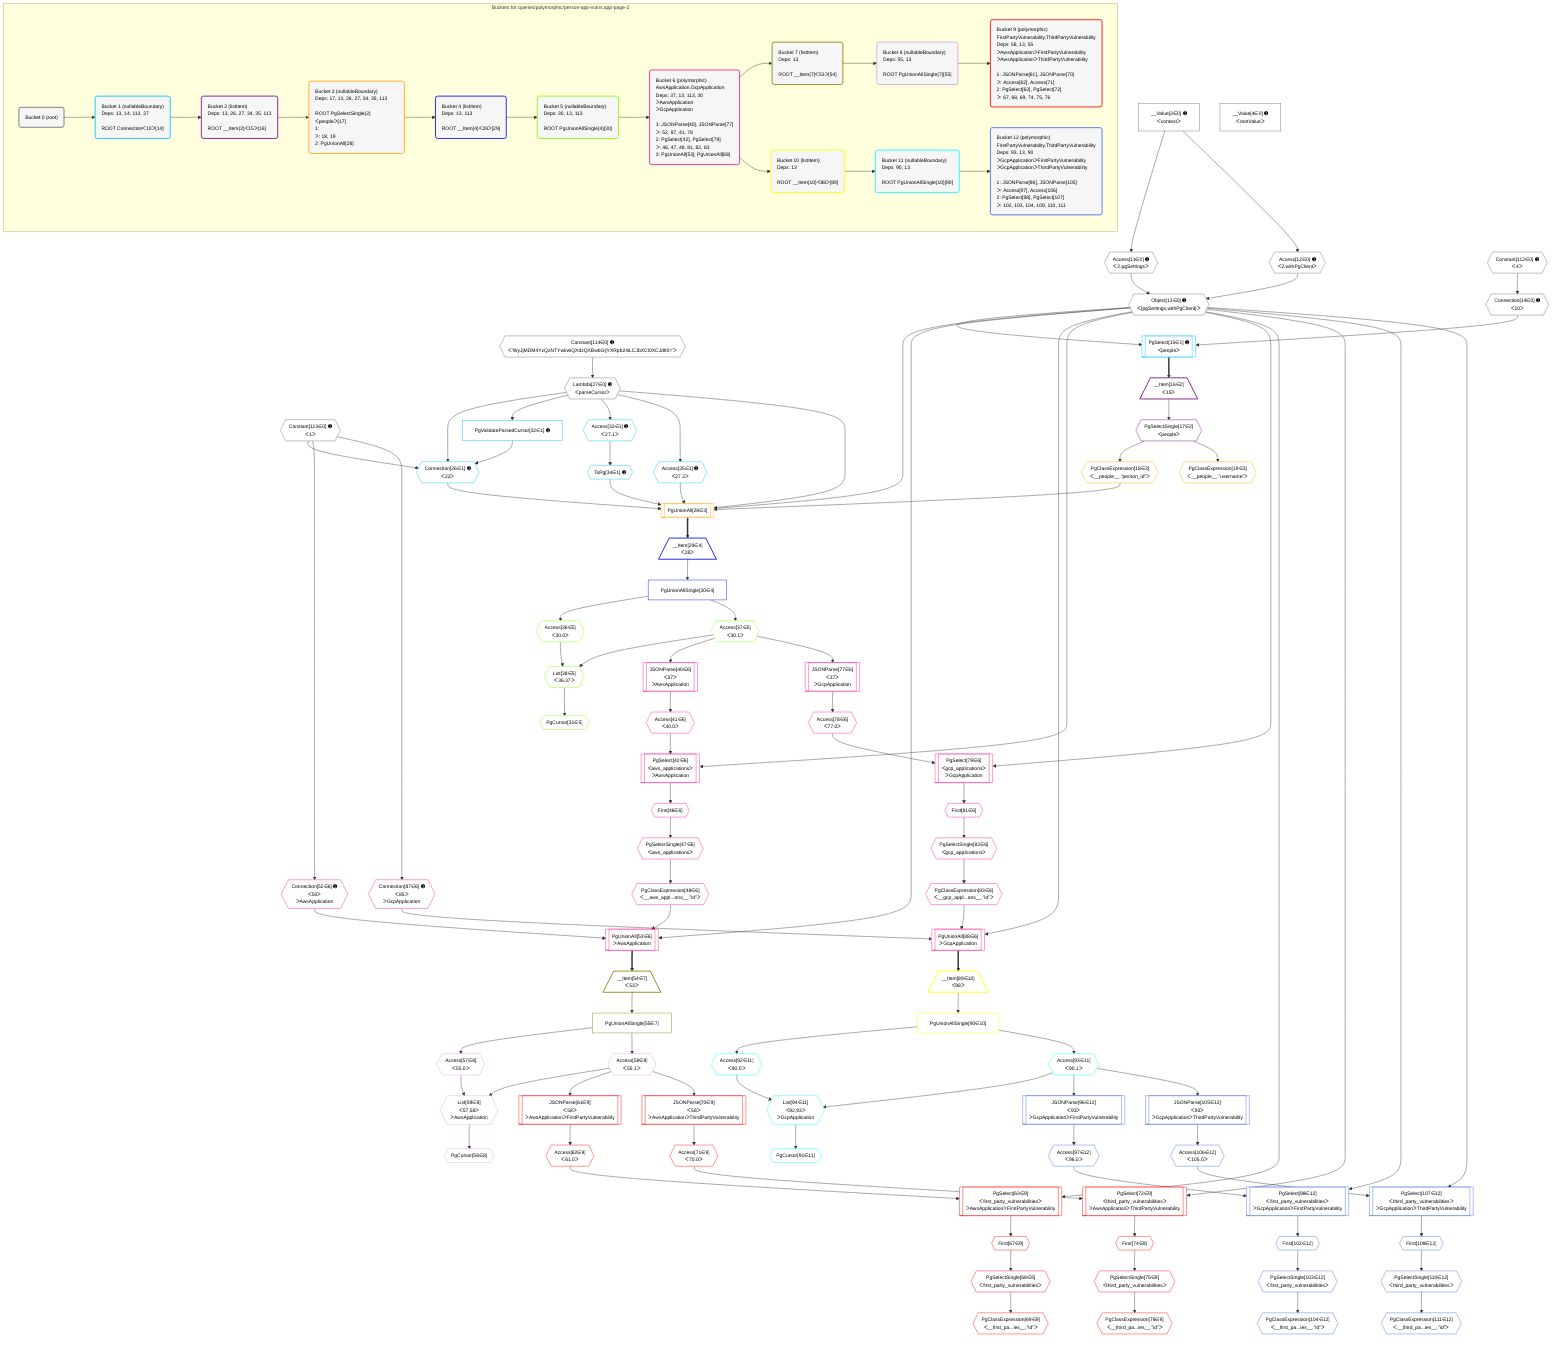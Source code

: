 %%{init: {'themeVariables': { 'fontSize': '12px'}}}%%
graph TD
    classDef path fill:#eee,stroke:#000,color:#000
    classDef plan fill:#fff,stroke-width:1px,color:#000
    classDef itemplan fill:#fff,stroke-width:2px,color:#000
    classDef unbatchedplan fill:#dff,stroke-width:1px,color:#000
    classDef sideeffectplan fill:#fcc,stroke-width:2px,color:#000
    classDef bucket fill:#f6f6f6,color:#000,stroke-width:2px,text-align:left


    %% plan dependencies
    Object13{{"Object[13∈0] ➊<br />ᐸ{pgSettings,withPgClient}ᐳ"}}:::plan
    Access11{{"Access[11∈0] ➊<br />ᐸ2.pgSettingsᐳ"}}:::plan
    Access12{{"Access[12∈0] ➊<br />ᐸ2.withPgClientᐳ"}}:::plan
    Access11 & Access12 --> Object13
    __Value2["__Value[2∈0] ➊<br />ᐸcontextᐳ"]:::plan
    __Value2 --> Access11
    __Value2 --> Access12
    Connection14{{"Connection[14∈0] ➊<br />ᐸ10ᐳ"}}:::plan
    Constant112{{"Constant[112∈0] ➊<br />ᐸ4ᐳ"}}:::plan
    Constant112 --> Connection14
    Lambda27{{"Lambda[27∈0] ➊<br />ᐸparseCursorᐳ"}}:::plan
    Constant114{{"Constant[114∈0] ➊<br />ᐸ'WyJjMDM4YzQzNTYwIiwiQXdzQXBwbGljYXRpb24iLCJbXCI0XCJdIl0='ᐳ"}}:::plan
    Constant114 --> Lambda27
    __Value4["__Value[4∈0] ➊<br />ᐸrootValueᐳ"]:::plan
    Constant113{{"Constant[113∈0] ➊<br />ᐸ1ᐳ"}}:::plan
    Connection26{{"Connection[26∈1] ➊<br />ᐸ22ᐳ"}}:::plan
    PgValidateParsedCursor32["PgValidateParsedCursor[32∈1] ➊"]:::plan
    Constant113 & Lambda27 & PgValidateParsedCursor32 --> Connection26
    PgSelect15[["PgSelect[15∈1] ➊<br />ᐸpeopleᐳ"]]:::plan
    Object13 & Connection14 --> PgSelect15
    Lambda27 --> PgValidateParsedCursor32
    Access33{{"Access[33∈1] ➊<br />ᐸ27.1ᐳ"}}:::plan
    Lambda27 --> Access33
    ToPg34{{"ToPg[34∈1] ➊"}}:::plan
    Access33 --> ToPg34
    Access35{{"Access[35∈1] ➊<br />ᐸ27.2ᐳ"}}:::plan
    Lambda27 --> Access35
    __Item16[/"__Item[16∈2]<br />ᐸ15ᐳ"\]:::itemplan
    PgSelect15 ==> __Item16
    PgSelectSingle17{{"PgSelectSingle[17∈2]<br />ᐸpeopleᐳ"}}:::plan
    __Item16 --> PgSelectSingle17
    PgUnionAll28[["PgUnionAll[28∈3]"]]:::plan
    PgClassExpression18{{"PgClassExpression[18∈3]<br />ᐸ__people__.”person_id”ᐳ"}}:::plan
    Object13 & PgClassExpression18 & Connection26 & Lambda27 & ToPg34 & Access35 --> PgUnionAll28
    PgSelectSingle17 --> PgClassExpression18
    PgClassExpression19{{"PgClassExpression[19∈3]<br />ᐸ__people__.”username”ᐳ"}}:::plan
    PgSelectSingle17 --> PgClassExpression19
    __Item29[/"__Item[29∈4]<br />ᐸ28ᐳ"\]:::itemplan
    PgUnionAll28 ==> __Item29
    PgUnionAllSingle30["PgUnionAllSingle[30∈4]"]:::plan
    __Item29 --> PgUnionAllSingle30
    List38{{"List[38∈5]<br />ᐸ36,37ᐳ"}}:::plan
    Access36{{"Access[36∈5]<br />ᐸ30.0ᐳ"}}:::plan
    Access37{{"Access[37∈5]<br />ᐸ30.1ᐳ"}}:::plan
    Access36 & Access37 --> List38
    PgCursor31{{"PgCursor[31∈5]"}}:::plan
    List38 --> PgCursor31
    PgUnionAllSingle30 --> Access36
    PgUnionAllSingle30 --> Access37
    PgUnionAll53[["PgUnionAll[53∈6]<br />ᐳAwsApplication"]]:::plan
    PgClassExpression48{{"PgClassExpression[48∈6]<br />ᐸ__aws_appl...ons__.”id”ᐳ"}}:::plan
    Connection52{{"Connection[52∈6] ➊<br />ᐸ50ᐳ<br />ᐳAwsApplication"}}:::plan
    Object13 & PgClassExpression48 & Connection52 --> PgUnionAll53
    PgUnionAll88[["PgUnionAll[88∈6]<br />ᐳGcpApplication"]]:::plan
    PgClassExpression83{{"PgClassExpression[83∈6]<br />ᐸ__gcp_appl...ons__.”id”ᐳ"}}:::plan
    Connection87{{"Connection[87∈6] ➊<br />ᐸ85ᐳ<br />ᐳGcpApplication"}}:::plan
    Object13 & PgClassExpression83 & Connection87 --> PgUnionAll88
    PgSelect42[["PgSelect[42∈6]<br />ᐸaws_applicationsᐳ<br />ᐳAwsApplication"]]:::plan
    Access41{{"Access[41∈6]<br />ᐸ40.0ᐳ"}}:::plan
    Object13 & Access41 --> PgSelect42
    PgSelect79[["PgSelect[79∈6]<br />ᐸgcp_applicationsᐳ<br />ᐳGcpApplication"]]:::plan
    Access78{{"Access[78∈6]<br />ᐸ77.0ᐳ"}}:::plan
    Object13 & Access78 --> PgSelect79
    JSONParse40[["JSONParse[40∈6]<br />ᐸ37ᐳ<br />ᐳAwsApplication"]]:::plan
    Access37 --> JSONParse40
    JSONParse40 --> Access41
    First46{{"First[46∈6]"}}:::plan
    PgSelect42 --> First46
    PgSelectSingle47{{"PgSelectSingle[47∈6]<br />ᐸaws_applicationsᐳ"}}:::plan
    First46 --> PgSelectSingle47
    PgSelectSingle47 --> PgClassExpression48
    Constant113 --> Connection52
    JSONParse77[["JSONParse[77∈6]<br />ᐸ37ᐳ<br />ᐳGcpApplication"]]:::plan
    Access37 --> JSONParse77
    JSONParse77 --> Access78
    First81{{"First[81∈6]"}}:::plan
    PgSelect79 --> First81
    PgSelectSingle82{{"PgSelectSingle[82∈6]<br />ᐸgcp_applicationsᐳ"}}:::plan
    First81 --> PgSelectSingle82
    PgSelectSingle82 --> PgClassExpression83
    Constant113 --> Connection87
    __Item54[/"__Item[54∈7]<br />ᐸ53ᐳ"\]:::itemplan
    PgUnionAll53 ==> __Item54
    PgUnionAllSingle55["PgUnionAllSingle[55∈7]"]:::plan
    __Item54 --> PgUnionAllSingle55
    List59{{"List[59∈8]<br />ᐸ57,58ᐳ<br />ᐳAwsApplication"}}:::plan
    Access57{{"Access[57∈8]<br />ᐸ55.0ᐳ"}}:::plan
    Access58{{"Access[58∈8]<br />ᐸ55.1ᐳ"}}:::plan
    Access57 & Access58 --> List59
    PgCursor56{{"PgCursor[56∈8]"}}:::plan
    List59 --> PgCursor56
    PgUnionAllSingle55 --> Access57
    PgUnionAllSingle55 --> Access58
    PgSelect63[["PgSelect[63∈9]<br />ᐸfirst_party_vulnerabilitiesᐳ<br />ᐳAwsApplicationᐳFirstPartyVulnerability"]]:::plan
    Access62{{"Access[62∈9]<br />ᐸ61.0ᐳ"}}:::plan
    Object13 & Access62 --> PgSelect63
    PgSelect72[["PgSelect[72∈9]<br />ᐸthird_party_vulnerabilitiesᐳ<br />ᐳAwsApplicationᐳThirdPartyVulnerability"]]:::plan
    Access71{{"Access[71∈9]<br />ᐸ70.0ᐳ"}}:::plan
    Object13 & Access71 --> PgSelect72
    JSONParse61[["JSONParse[61∈9]<br />ᐸ58ᐳ<br />ᐳAwsApplicationᐳFirstPartyVulnerability"]]:::plan
    Access58 --> JSONParse61
    JSONParse61 --> Access62
    First67{{"First[67∈9]"}}:::plan
    PgSelect63 --> First67
    PgSelectSingle68{{"PgSelectSingle[68∈9]<br />ᐸfirst_party_vulnerabilitiesᐳ"}}:::plan
    First67 --> PgSelectSingle68
    PgClassExpression69{{"PgClassExpression[69∈9]<br />ᐸ__first_pa...ies__.”id”ᐳ"}}:::plan
    PgSelectSingle68 --> PgClassExpression69
    JSONParse70[["JSONParse[70∈9]<br />ᐸ58ᐳ<br />ᐳAwsApplicationᐳThirdPartyVulnerability"]]:::plan
    Access58 --> JSONParse70
    JSONParse70 --> Access71
    First74{{"First[74∈9]"}}:::plan
    PgSelect72 --> First74
    PgSelectSingle75{{"PgSelectSingle[75∈9]<br />ᐸthird_party_vulnerabilitiesᐳ"}}:::plan
    First74 --> PgSelectSingle75
    PgClassExpression76{{"PgClassExpression[76∈9]<br />ᐸ__third_pa...ies__.”id”ᐳ"}}:::plan
    PgSelectSingle75 --> PgClassExpression76
    __Item89[/"__Item[89∈10]<br />ᐸ88ᐳ"\]:::itemplan
    PgUnionAll88 ==> __Item89
    PgUnionAllSingle90["PgUnionAllSingle[90∈10]"]:::plan
    __Item89 --> PgUnionAllSingle90
    List94{{"List[94∈11]<br />ᐸ92,93ᐳ<br />ᐳGcpApplication"}}:::plan
    Access92{{"Access[92∈11]<br />ᐸ90.0ᐳ"}}:::plan
    Access93{{"Access[93∈11]<br />ᐸ90.1ᐳ"}}:::plan
    Access92 & Access93 --> List94
    PgCursor91{{"PgCursor[91∈11]"}}:::plan
    List94 --> PgCursor91
    PgUnionAllSingle90 --> Access92
    PgUnionAllSingle90 --> Access93
    PgSelect98[["PgSelect[98∈12]<br />ᐸfirst_party_vulnerabilitiesᐳ<br />ᐳGcpApplicationᐳFirstPartyVulnerability"]]:::plan
    Access97{{"Access[97∈12]<br />ᐸ96.0ᐳ"}}:::plan
    Object13 & Access97 --> PgSelect98
    PgSelect107[["PgSelect[107∈12]<br />ᐸthird_party_vulnerabilitiesᐳ<br />ᐳGcpApplicationᐳThirdPartyVulnerability"]]:::plan
    Access106{{"Access[106∈12]<br />ᐸ105.0ᐳ"}}:::plan
    Object13 & Access106 --> PgSelect107
    JSONParse96[["JSONParse[96∈12]<br />ᐸ93ᐳ<br />ᐳGcpApplicationᐳFirstPartyVulnerability"]]:::plan
    Access93 --> JSONParse96
    JSONParse96 --> Access97
    First102{{"First[102∈12]"}}:::plan
    PgSelect98 --> First102
    PgSelectSingle103{{"PgSelectSingle[103∈12]<br />ᐸfirst_party_vulnerabilitiesᐳ"}}:::plan
    First102 --> PgSelectSingle103
    PgClassExpression104{{"PgClassExpression[104∈12]<br />ᐸ__first_pa...ies__.”id”ᐳ"}}:::plan
    PgSelectSingle103 --> PgClassExpression104
    JSONParse105[["JSONParse[105∈12]<br />ᐸ93ᐳ<br />ᐳGcpApplicationᐳThirdPartyVulnerability"]]:::plan
    Access93 --> JSONParse105
    JSONParse105 --> Access106
    First109{{"First[109∈12]"}}:::plan
    PgSelect107 --> First109
    PgSelectSingle110{{"PgSelectSingle[110∈12]<br />ᐸthird_party_vulnerabilitiesᐳ"}}:::plan
    First109 --> PgSelectSingle110
    PgClassExpression111{{"PgClassExpression[111∈12]<br />ᐸ__third_pa...ies__.”id”ᐳ"}}:::plan
    PgSelectSingle110 --> PgClassExpression111

    %% define steps

    subgraph "Buckets for queries/polymorphic/person-app-vulns.app-page-2"
    Bucket0("Bucket 0 (root)"):::bucket
    classDef bucket0 stroke:#696969
    class Bucket0,__Value2,__Value4,Access11,Access12,Object13,Connection14,Lambda27,Constant112,Constant113,Constant114 bucket0
    Bucket1("Bucket 1 (nullableBoundary)<br />Deps: 13, 14, 113, 27<br /><br />ROOT Connectionᐸ10ᐳ[14]"):::bucket
    classDef bucket1 stroke:#00bfff
    class Bucket1,PgSelect15,Connection26,PgValidateParsedCursor32,Access33,ToPg34,Access35 bucket1
    Bucket2("Bucket 2 (listItem)<br />Deps: 13, 26, 27, 34, 35, 113<br /><br />ROOT __Item{2}ᐸ15ᐳ[16]"):::bucket
    classDef bucket2 stroke:#7f007f
    class Bucket2,__Item16,PgSelectSingle17 bucket2
    Bucket3("Bucket 3 (nullableBoundary)<br />Deps: 17, 13, 26, 27, 34, 35, 113<br /><br />ROOT PgSelectSingle{2}ᐸpeopleᐳ[17]<br />1: <br />ᐳ: 18, 19<br />2: PgUnionAll[28]"):::bucket
    classDef bucket3 stroke:#ffa500
    class Bucket3,PgClassExpression18,PgClassExpression19,PgUnionAll28 bucket3
    Bucket4("Bucket 4 (listItem)<br />Deps: 13, 113<br /><br />ROOT __Item{4}ᐸ28ᐳ[29]"):::bucket
    classDef bucket4 stroke:#0000ff
    class Bucket4,__Item29,PgUnionAllSingle30 bucket4
    Bucket5("Bucket 5 (nullableBoundary)<br />Deps: 30, 13, 113<br /><br />ROOT PgUnionAllSingle{4}[30]"):::bucket
    classDef bucket5 stroke:#7fff00
    class Bucket5,PgCursor31,Access36,Access37,List38 bucket5
    Bucket6("Bucket 6 (polymorphic)<br />AwsApplication,GcpApplication<br />Deps: 37, 13, 113, 30<br />ᐳAwsApplication<br />ᐳGcpApplication<br /><br />1: JSONParse[40], JSONParse[77]<br />ᐳ: 52, 87, 41, 78<br />2: PgSelect[42], PgSelect[79]<br />ᐳ: 46, 47, 48, 81, 82, 83<br />3: PgUnionAll[53], PgUnionAll[88]"):::bucket
    classDef bucket6 stroke:#ff1493
    class Bucket6,JSONParse40,Access41,PgSelect42,First46,PgSelectSingle47,PgClassExpression48,Connection52,PgUnionAll53,JSONParse77,Access78,PgSelect79,First81,PgSelectSingle82,PgClassExpression83,Connection87,PgUnionAll88 bucket6
    Bucket7("Bucket 7 (listItem)<br />Deps: 13<br /><br />ROOT __Item{7}ᐸ53ᐳ[54]"):::bucket
    classDef bucket7 stroke:#808000
    class Bucket7,__Item54,PgUnionAllSingle55 bucket7
    Bucket8("Bucket 8 (nullableBoundary)<br />Deps: 55, 13<br /><br />ROOT PgUnionAllSingle{7}[55]"):::bucket
    classDef bucket8 stroke:#dda0dd
    class Bucket8,PgCursor56,Access57,Access58,List59 bucket8
    Bucket9("Bucket 9 (polymorphic)<br />FirstPartyVulnerability,ThirdPartyVulnerability<br />Deps: 58, 13, 55<br />ᐳAwsApplicationᐳFirstPartyVulnerability<br />ᐳAwsApplicationᐳThirdPartyVulnerability<br /><br />1: JSONParse[61], JSONParse[70]<br />ᐳ: Access[62], Access[71]<br />2: PgSelect[63], PgSelect[72]<br />ᐳ: 67, 68, 69, 74, 75, 76"):::bucket
    classDef bucket9 stroke:#ff0000
    class Bucket9,JSONParse61,Access62,PgSelect63,First67,PgSelectSingle68,PgClassExpression69,JSONParse70,Access71,PgSelect72,First74,PgSelectSingle75,PgClassExpression76 bucket9
    Bucket10("Bucket 10 (listItem)<br />Deps: 13<br /><br />ROOT __Item{10}ᐸ88ᐳ[89]"):::bucket
    classDef bucket10 stroke:#ffff00
    class Bucket10,__Item89,PgUnionAllSingle90 bucket10
    Bucket11("Bucket 11 (nullableBoundary)<br />Deps: 90, 13<br /><br />ROOT PgUnionAllSingle{10}[90]"):::bucket
    classDef bucket11 stroke:#00ffff
    class Bucket11,PgCursor91,Access92,Access93,List94 bucket11
    Bucket12("Bucket 12 (polymorphic)<br />FirstPartyVulnerability,ThirdPartyVulnerability<br />Deps: 93, 13, 90<br />ᐳGcpApplicationᐳFirstPartyVulnerability<br />ᐳGcpApplicationᐳThirdPartyVulnerability<br /><br />1: JSONParse[96], JSONParse[105]<br />ᐳ: Access[97], Access[106]<br />2: PgSelect[98], PgSelect[107]<br />ᐳ: 102, 103, 104, 109, 110, 111"):::bucket
    classDef bucket12 stroke:#4169e1
    class Bucket12,JSONParse96,Access97,PgSelect98,First102,PgSelectSingle103,PgClassExpression104,JSONParse105,Access106,PgSelect107,First109,PgSelectSingle110,PgClassExpression111 bucket12
    Bucket0 --> Bucket1
    Bucket1 --> Bucket2
    Bucket2 --> Bucket3
    Bucket3 --> Bucket4
    Bucket4 --> Bucket5
    Bucket5 --> Bucket6
    Bucket6 --> Bucket7 & Bucket10
    Bucket7 --> Bucket8
    Bucket8 --> Bucket9
    Bucket10 --> Bucket11
    Bucket11 --> Bucket12
    end
